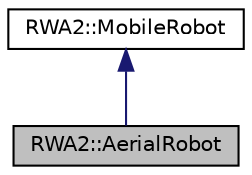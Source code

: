 digraph "RWA2::AerialRobot"
{
 // LATEX_PDF_SIZE
  edge [fontname="Helvetica",fontsize="10",labelfontname="Helvetica",labelfontsize="10"];
  node [fontname="Helvetica",fontsize="10",shape=record];
  Node1 [label="RWA2::AerialRobot",height=0.2,width=0.4,color="black", fillcolor="grey75", style="filled", fontcolor="black",tooltip=" "];
  Node2 -> Node1 [dir="back",color="midnightblue",fontsize="10",style="solid",fontname="Helvetica"];
  Node2 [label="RWA2::MobileRobot",height=0.2,width=0.4,color="black", fillcolor="white", style="filled",URL="$class_r_w_a2_1_1_mobile_robot.html",tooltip="Class for the mobile robot."];
}
